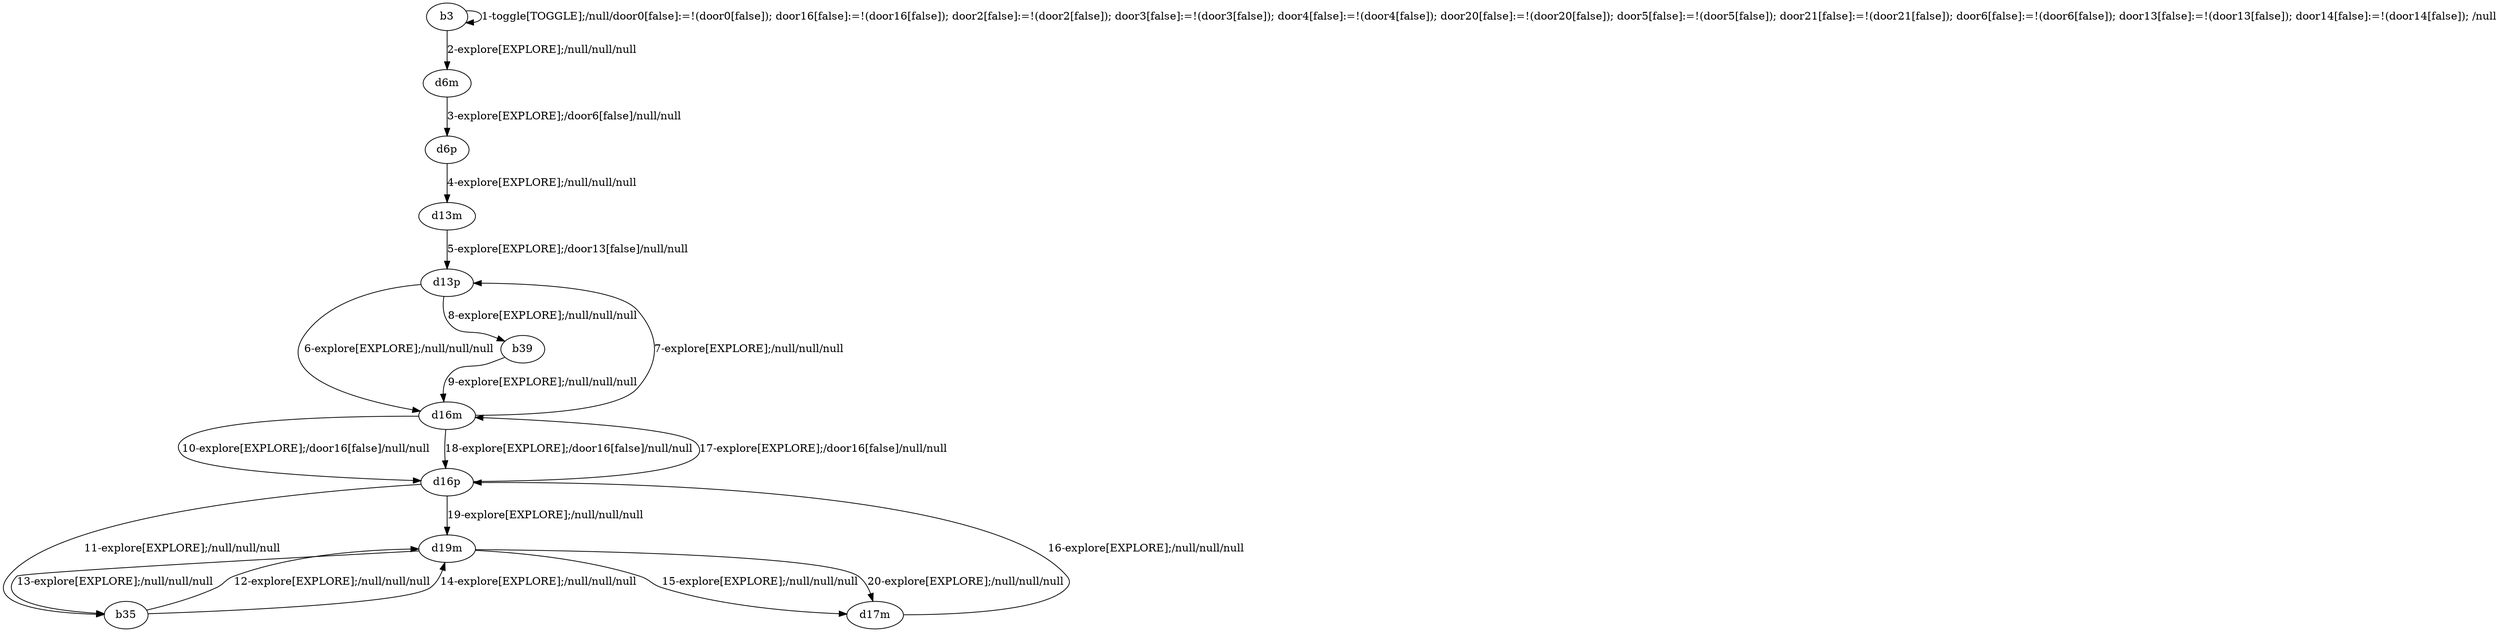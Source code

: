 # Total number of goals covered by this test: 3
# d19m --> b35
# b35 --> d19m
# d16p --> b35

digraph g {
"b3" -> "b3" [label = "1-toggle[TOGGLE];/null/door0[false]:=!(door0[false]); door16[false]:=!(door16[false]); door2[false]:=!(door2[false]); door3[false]:=!(door3[false]); door4[false]:=!(door4[false]); door20[false]:=!(door20[false]); door5[false]:=!(door5[false]); door21[false]:=!(door21[false]); door6[false]:=!(door6[false]); door13[false]:=!(door13[false]); door14[false]:=!(door14[false]); /null"];
"b3" -> "d6m" [label = "2-explore[EXPLORE];/null/null/null"];
"d6m" -> "d6p" [label = "3-explore[EXPLORE];/door6[false]/null/null"];
"d6p" -> "d13m" [label = "4-explore[EXPLORE];/null/null/null"];
"d13m" -> "d13p" [label = "5-explore[EXPLORE];/door13[false]/null/null"];
"d13p" -> "d16m" [label = "6-explore[EXPLORE];/null/null/null"];
"d16m" -> "d13p" [label = "7-explore[EXPLORE];/null/null/null"];
"d13p" -> "b39" [label = "8-explore[EXPLORE];/null/null/null"];
"b39" -> "d16m" [label = "9-explore[EXPLORE];/null/null/null"];
"d16m" -> "d16p" [label = "10-explore[EXPLORE];/door16[false]/null/null"];
"d16p" -> "b35" [label = "11-explore[EXPLORE];/null/null/null"];
"b35" -> "d19m" [label = "12-explore[EXPLORE];/null/null/null"];
"d19m" -> "b35" [label = "13-explore[EXPLORE];/null/null/null"];
"b35" -> "d19m" [label = "14-explore[EXPLORE];/null/null/null"];
"d19m" -> "d17m" [label = "15-explore[EXPLORE];/null/null/null"];
"d17m" -> "d16p" [label = "16-explore[EXPLORE];/null/null/null"];
"d16p" -> "d16m" [label = "17-explore[EXPLORE];/door16[false]/null/null"];
"d16m" -> "d16p" [label = "18-explore[EXPLORE];/door16[false]/null/null"];
"d16p" -> "d19m" [label = "19-explore[EXPLORE];/null/null/null"];
"d19m" -> "d17m" [label = "20-explore[EXPLORE];/null/null/null"];
}